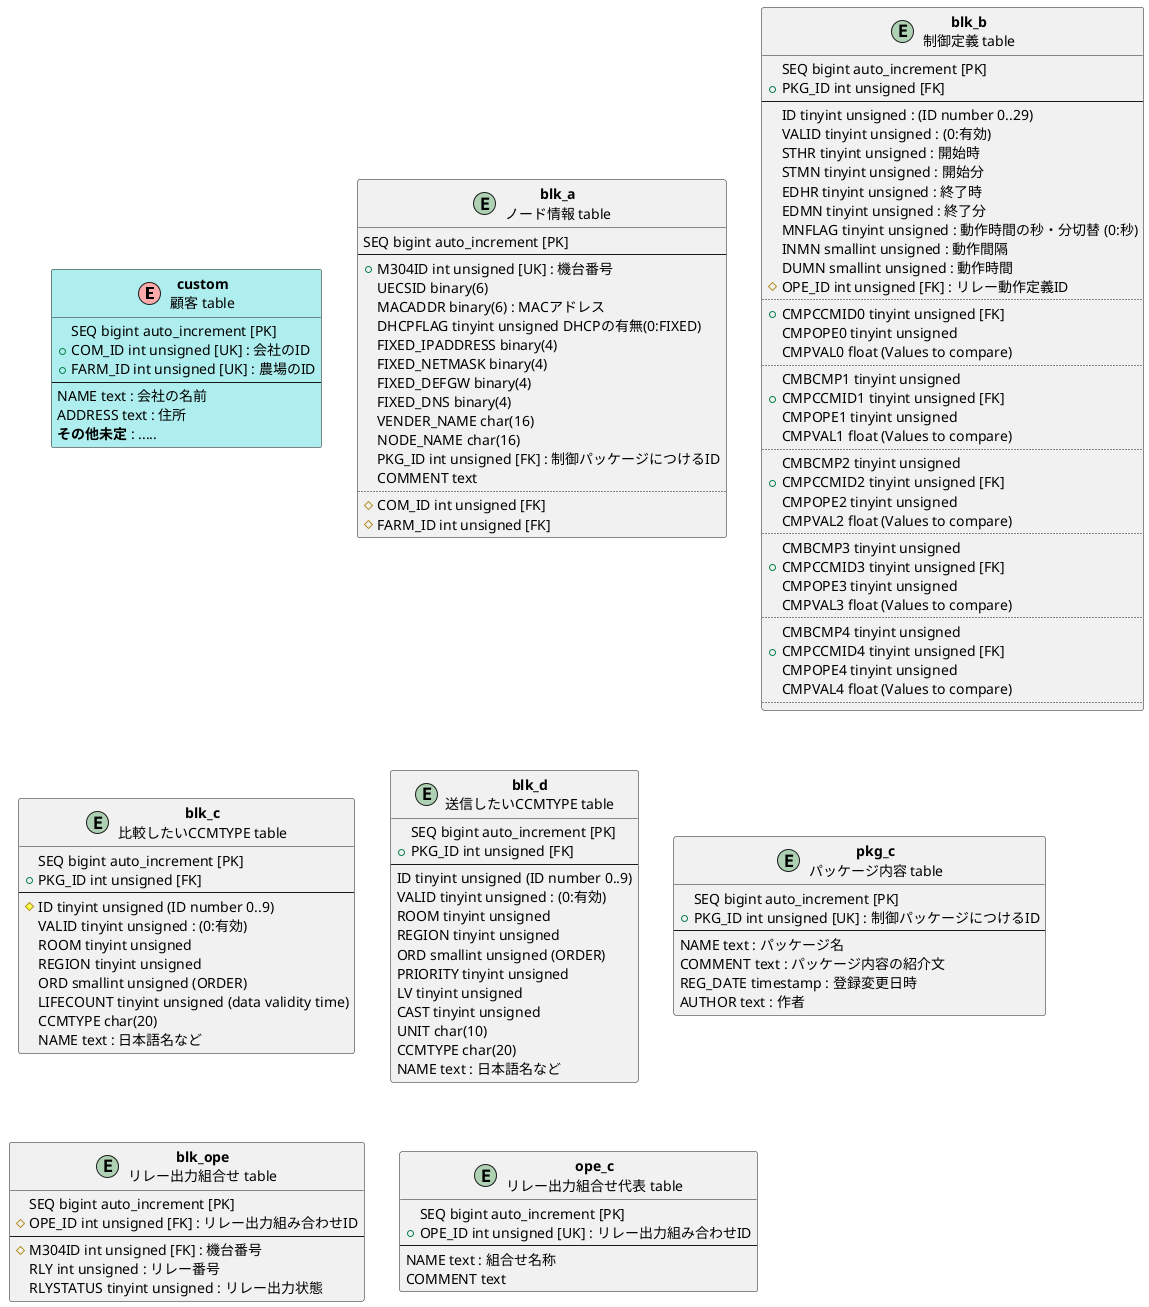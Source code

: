 @startuml tables
entity tbl_custom as "**custom**\n顧客 table" <<(E,#FFAAAA)>> #PaleTurquoise {
    SEQ bigint auto_increment [PK]
    + COM_ID int unsigned [UK] : 会社のID
    + FARM_ID int unsigned [UK] : 農場のID
    --
    NAME text : 会社の名前
    ADDRESS text : 住所
    **その他未定** : .....
}

entity blk_a as "**blk_a**\nノード情報 table" {
  SEQ bigint auto_increment [PK]
--
  + M304ID int unsigned [UK] : 機台番号
  UECSID binary(6)
  MACADDR binary(6) : MACアドレス
  DHCPFLAG tinyint unsigned DHCPの有無(0:FIXED)
  FIXED_IPADDRESS binary(4)
  FIXED_NETMASK binary(4)
  FIXED_DEFGW binary(4)
  FIXED_DNS binary(4)
  VENDER_NAME char(16)
  NODE_NAME char(16)
  PKG_ID int unsigned [FK] : 制御パッケージにつけるID
  COMMENT text
  ..
  # COM_ID int unsigned [FK]
  # FARM_ID int unsigned [FK]
}
  

entity blk_b as "**blk_b**\n制御定義 table" {
    SEQ bigint auto_increment [PK]
    + PKG_ID int unsigned [FK]
    --
    ID tinyint unsigned : (ID number 0..29)
    VALID tinyint unsigned : (0:有効)
    STHR tinyint unsigned : 開始時
    STMN tinyint unsigned : 開始分
    EDHR tinyint unsigned : 終了時
    EDMN tinyint unsigned : 終了分
    MNFLAG tinyint unsigned : 動作時間の秒・分切替 (0:秒)
    INMN smallint unsigned : 動作間隔
    DUMN smallint unsigned : 動作時間
    # OPE_ID int unsigned [FK] : リレー動作定義ID
    ..
    + CMPCCMID0 tinyint unsigned [FK]
    CMPOPE0 tinyint unsigned
    CMPVAL0 float (Values to compare)
    ..
    CMBCMP1 tinyint unsigned
    + CMPCCMID1 tinyint unsigned [FK]
    CMPOPE1 tinyint unsigned
    CMPVAL1 float (Values to compare)
    ..
    CMBCMP2 tinyint unsigned
    + CMPCCMID2 tinyint unsigned [FK]
    CMPOPE2 tinyint unsigned
    CMPVAL2 float (Values to compare)
    ..
    CMBCMP3 tinyint unsigned
    + CMPCCMID3 tinyint unsigned [FK]
    CMPOPE3 tinyint unsigned
    CMPVAL3 float (Values to compare)
    ..
    CMBCMP4 tinyint unsigned
    + CMPCCMID4 tinyint unsigned [FK]
    CMPOPE4 tinyint unsigned
    CMPVAL4 float (Values to compare)
    ..
}

entity blk_c as "**blk_c**\n比較したいCCMTYPE table" {
    SEQ bigint auto_increment [PK]
    + PKG_ID int unsigned [FK]
    --
    # ID tinyint unsigned (ID number 0..9)
    VALID tinyint unsigned : (0:有効)
    ROOM tinyint unsigned
    REGION tinyint unsigned
    ORD smallint unsigned (ORDER)
    LIFECOUNT tinyint unsigned (data validity time)
    CCMTYPE char(20)
    NAME text : 日本語名など
}

entity blk_d as "**blk_d**\n送信したいCCMTYPE table" {
    SEQ bigint auto_increment [PK]
    + PKG_ID int unsigned [FK]
    --
    ID tinyint unsigned (ID number 0..9)
    VALID tinyint unsigned : (0:有効)
    ROOM tinyint unsigned
    REGION tinyint unsigned
    ORD smallint unsigned (ORDER)
    PRIORITY tinyint unsigned
    LV tinyint unsigned
    CAST tinyint unsigned
    UNIT char(10)
    CCMTYPE char(20)
    NAME text : 日本語名など
}

entity pkg_c as "**pkg_c**\nパッケージ内容 table" {
    SEQ bigint auto_increment [PK]
    + PKG_ID int unsigned [UK] : 制御パッケージにつけるID
    --
    NAME text : パッケージ名
    COMMENT text : パッケージ内容の紹介文
    REG_DATE timestamp : 登録変更日時
    AUTHOR text : 作者
}

entity blk_ope as "**blk_ope**\nリレー出力組合せ table" {
    SEQ bigint auto_increment [PK]
    # OPE_ID int unsigned [FK] : リレー出力組み合わせID
    --
    # M304ID int unsigned [FK] : 機台番号
    RLY int unsigned : リレー番号
    RLYSTATUS tinyint unsigned : リレー出力状態
}

entity ope_c as "**ope_c**\nリレー出力組合せ代表 table" {
    SEQ bigint auto_increment [PK]
    + OPE_ID int unsigned [UK] : リレー出力組み合わせID
    --
    NAME text : 組合せ名称
    COMMENT text
}
@enduml